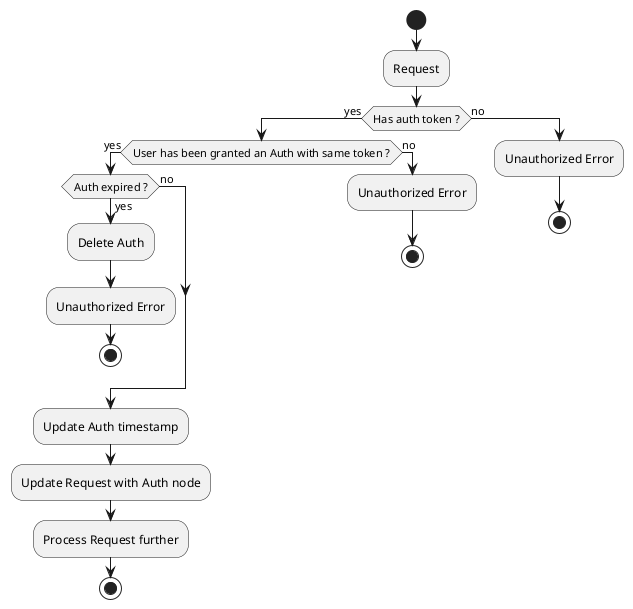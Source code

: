 @startuml
start
:Request;
if (Has auth token ?) then (yes)
    if (User has been granted an Auth with same token ?) then (yes)
        if(Auth expired ?) then (yes)
            :Delete Auth;
            :Unauthorized Error;
            stop
        else (no)
        endif
        :Update Auth timestamp;
        :Update Request with Auth node;
        :Process Request further;
        stop
    else (no)
        :Unauthorized Error;
        stop
    endif
else (no)
    :Unauthorized Error;
    stop
endif
@enduml